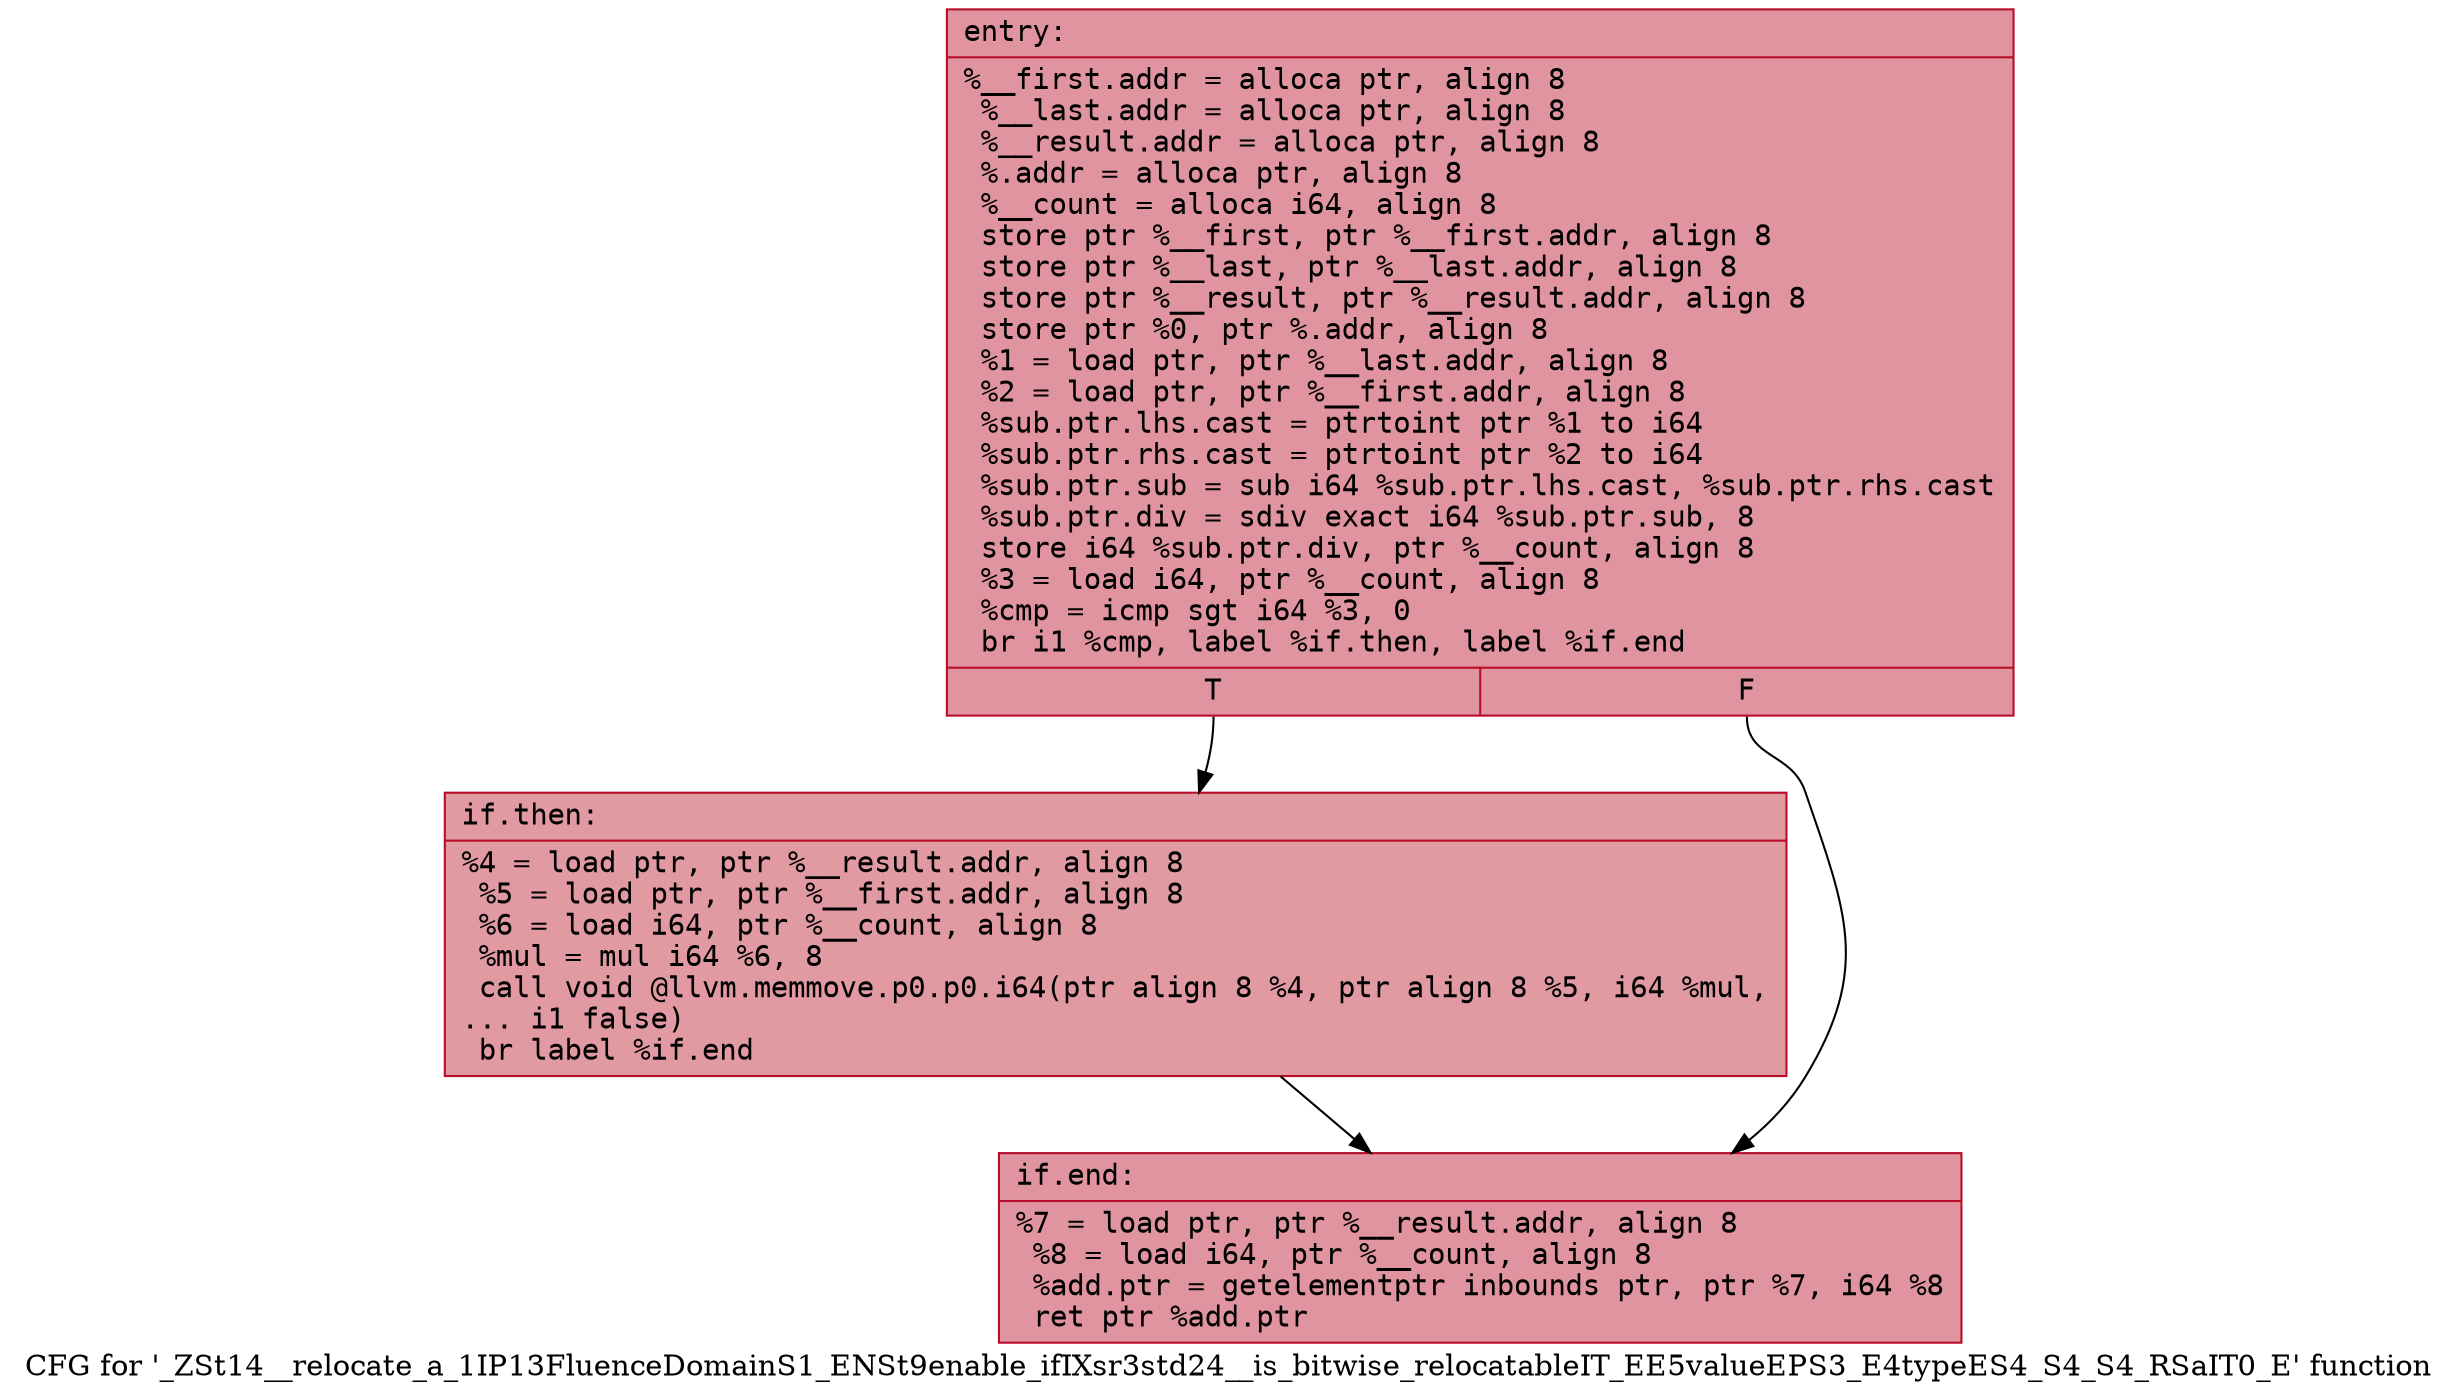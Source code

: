 digraph "CFG for '_ZSt14__relocate_a_1IP13FluenceDomainS1_ENSt9enable_ifIXsr3std24__is_bitwise_relocatableIT_EE5valueEPS3_E4typeES4_S4_S4_RSaIT0_E' function" {
	label="CFG for '_ZSt14__relocate_a_1IP13FluenceDomainS1_ENSt9enable_ifIXsr3std24__is_bitwise_relocatableIT_EE5valueEPS3_E4typeES4_S4_S4_RSaIT0_E' function";

	Node0x556c3c861770 [shape=record,color="#b70d28ff", style=filled, fillcolor="#b70d2870" fontname="Courier",label="{entry:\l|  %__first.addr = alloca ptr, align 8\l  %__last.addr = alloca ptr, align 8\l  %__result.addr = alloca ptr, align 8\l  %.addr = alloca ptr, align 8\l  %__count = alloca i64, align 8\l  store ptr %__first, ptr %__first.addr, align 8\l  store ptr %__last, ptr %__last.addr, align 8\l  store ptr %__result, ptr %__result.addr, align 8\l  store ptr %0, ptr %.addr, align 8\l  %1 = load ptr, ptr %__last.addr, align 8\l  %2 = load ptr, ptr %__first.addr, align 8\l  %sub.ptr.lhs.cast = ptrtoint ptr %1 to i64\l  %sub.ptr.rhs.cast = ptrtoint ptr %2 to i64\l  %sub.ptr.sub = sub i64 %sub.ptr.lhs.cast, %sub.ptr.rhs.cast\l  %sub.ptr.div = sdiv exact i64 %sub.ptr.sub, 8\l  store i64 %sub.ptr.div, ptr %__count, align 8\l  %3 = load i64, ptr %__count, align 8\l  %cmp = icmp sgt i64 %3, 0\l  br i1 %cmp, label %if.then, label %if.end\l|{<s0>T|<s1>F}}"];
	Node0x556c3c861770:s0 -> Node0x556c3c8622b0[tooltip="entry -> if.then\nProbability 62.50%" ];
	Node0x556c3c861770:s1 -> Node0x556c3c862320[tooltip="entry -> if.end\nProbability 37.50%" ];
	Node0x556c3c8622b0 [shape=record,color="#b70d28ff", style=filled, fillcolor="#bb1b2c70" fontname="Courier",label="{if.then:\l|  %4 = load ptr, ptr %__result.addr, align 8\l  %5 = load ptr, ptr %__first.addr, align 8\l  %6 = load i64, ptr %__count, align 8\l  %mul = mul i64 %6, 8\l  call void @llvm.memmove.p0.p0.i64(ptr align 8 %4, ptr align 8 %5, i64 %mul,\l... i1 false)\l  br label %if.end\l}"];
	Node0x556c3c8622b0 -> Node0x556c3c862320[tooltip="if.then -> if.end\nProbability 100.00%" ];
	Node0x556c3c862320 [shape=record,color="#b70d28ff", style=filled, fillcolor="#b70d2870" fontname="Courier",label="{if.end:\l|  %7 = load ptr, ptr %__result.addr, align 8\l  %8 = load i64, ptr %__count, align 8\l  %add.ptr = getelementptr inbounds ptr, ptr %7, i64 %8\l  ret ptr %add.ptr\l}"];
}
